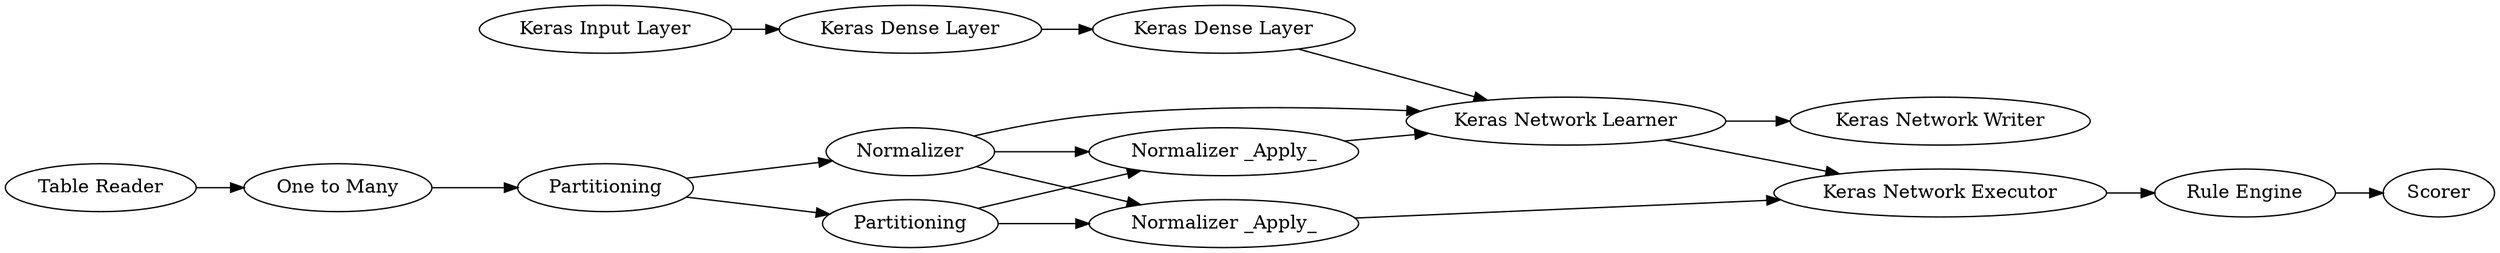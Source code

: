 digraph {
	"5163152702438436641_34" [label="Keras Network Executor"]
	"5163152702438436641_33" [label="Normalizer _Apply_"]
	"5163152702438436641_35" [label=Partitioning]
	"5163152702438436641_57" [label=Partitioning]
	"5163152702438436641_56" [label=Scorer]
	"5163152702438436641_55" [label="Table Reader"]
	"5163152702438436641_60" [label="One to Many"]
	"5163152702438436641_59" [label="Keras Network Writer"]
	"5163152702438436641_36" [label="Keras Dense Layer"]
	"5163152702438436641_53" [label="Rule Engine"]
	"5163152702438436641_32" [label="Keras Network Learner"]
	"5163152702438436641_40" [label=Normalizer]
	"5163152702438436641_37" [label="Keras Dense Layer"]
	"5163152702438436641_42" [label="Keras Input Layer"]
	"5163152702438436641_58" [label="Normalizer _Apply_"]
	"5163152702438436641_35" -> "5163152702438436641_57"
	"5163152702438436641_57" -> "5163152702438436641_58"
	"5163152702438436641_33" -> "5163152702438436641_32"
	"5163152702438436641_34" -> "5163152702438436641_53"
	"5163152702438436641_58" -> "5163152702438436641_34"
	"5163152702438436641_35" -> "5163152702438436641_40"
	"5163152702438436641_53" -> "5163152702438436641_56"
	"5163152702438436641_32" -> "5163152702438436641_34"
	"5163152702438436641_60" -> "5163152702438436641_35"
	"5163152702438436641_40" -> "5163152702438436641_33"
	"5163152702438436641_55" -> "5163152702438436641_60"
	"5163152702438436641_40" -> "5163152702438436641_58"
	"5163152702438436641_57" -> "5163152702438436641_33"
	"5163152702438436641_42" -> "5163152702438436641_36"
	"5163152702438436641_37" -> "5163152702438436641_32"
	"5163152702438436641_36" -> "5163152702438436641_37"
	"5163152702438436641_40" -> "5163152702438436641_32"
	"5163152702438436641_32" -> "5163152702438436641_59"
	rankdir=LR
}
